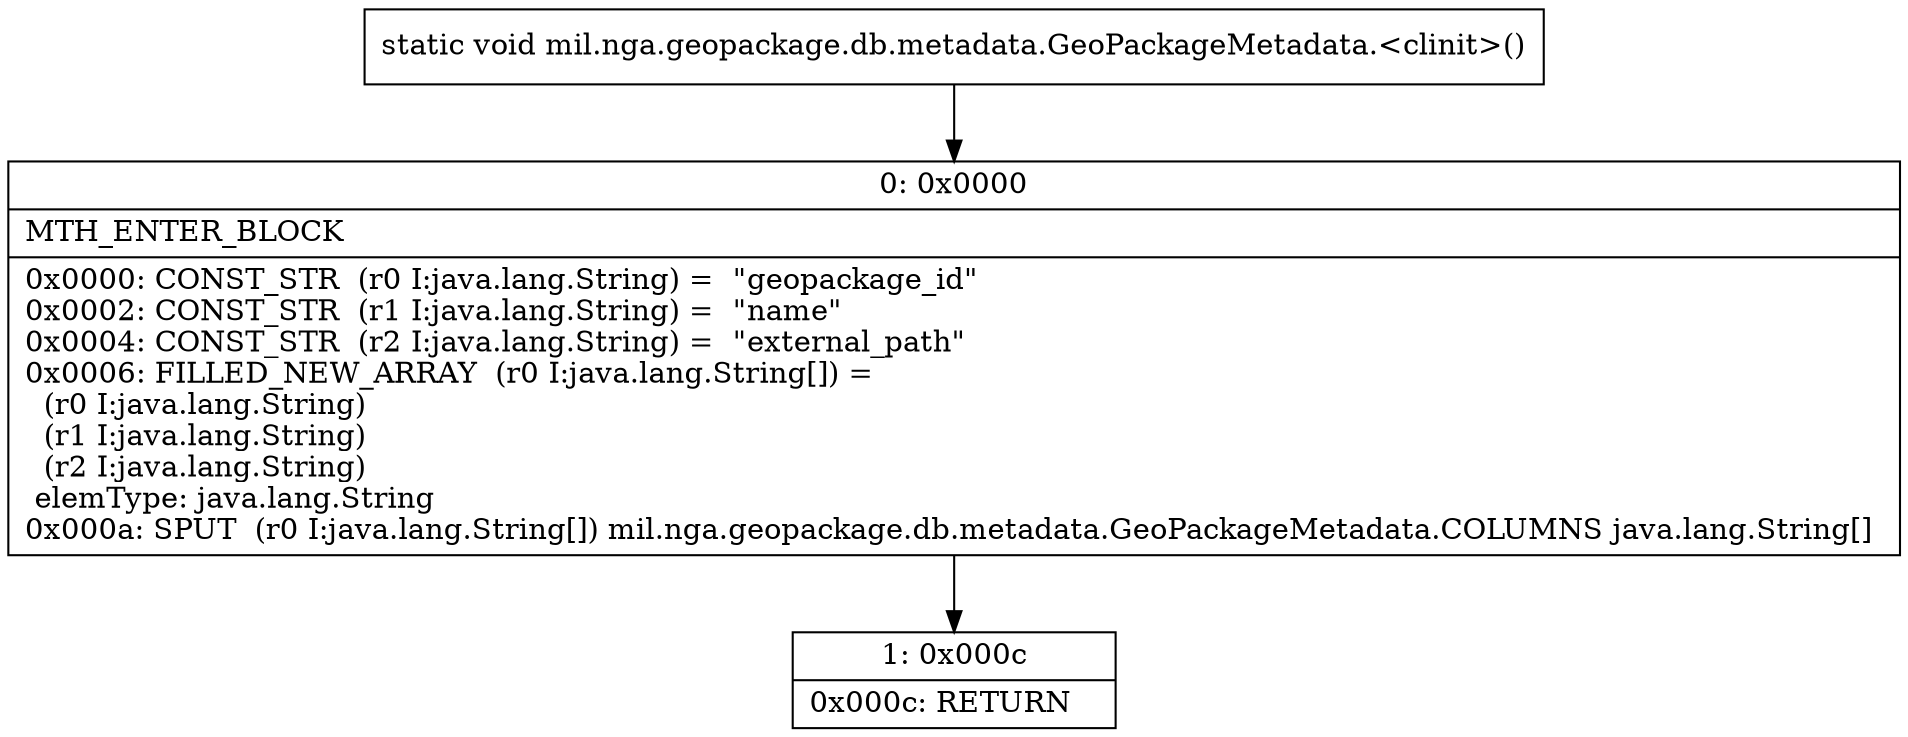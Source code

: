 digraph "CFG formil.nga.geopackage.db.metadata.GeoPackageMetadata.\<clinit\>()V" {
Node_0 [shape=record,label="{0\:\ 0x0000|MTH_ENTER_BLOCK\l|0x0000: CONST_STR  (r0 I:java.lang.String) =  \"geopackage_id\" \l0x0002: CONST_STR  (r1 I:java.lang.String) =  \"name\" \l0x0004: CONST_STR  (r2 I:java.lang.String) =  \"external_path\" \l0x0006: FILLED_NEW_ARRAY  (r0 I:java.lang.String[]) = \l  (r0 I:java.lang.String)\l  (r1 I:java.lang.String)\l  (r2 I:java.lang.String)\l elemType: java.lang.String \l0x000a: SPUT  (r0 I:java.lang.String[]) mil.nga.geopackage.db.metadata.GeoPackageMetadata.COLUMNS java.lang.String[] \l}"];
Node_1 [shape=record,label="{1\:\ 0x000c|0x000c: RETURN   \l}"];
MethodNode[shape=record,label="{static void mil.nga.geopackage.db.metadata.GeoPackageMetadata.\<clinit\>() }"];
MethodNode -> Node_0;
Node_0 -> Node_1;
}

